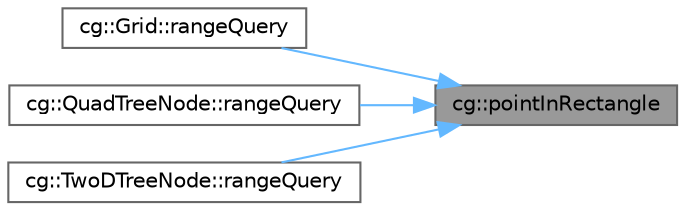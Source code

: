 digraph "cg::pointInRectangle"
{
 // LATEX_PDF_SIZE
  bgcolor="transparent";
  edge [fontname=Helvetica,fontsize=10,labelfontname=Helvetica,labelfontsize=10];
  node [fontname=Helvetica,fontsize=10,shape=box,height=0.2,width=0.4];
  rankdir="RL";
  Node1 [id="Node000001",label="cg::pointInRectangle",height=0.2,width=0.4,color="gray40", fillcolor="grey60", style="filled", fontcolor="black",tooltip=" "];
  Node1 -> Node2 [id="edge1_Node000001_Node000002",dir="back",color="steelblue1",style="solid",tooltip=" "];
  Node2 [id="Node000002",label="cg::Grid::rangeQuery",height=0.2,width=0.4,color="grey40", fillcolor="white", style="filled",URL="$classcg_1_1_grid.html#a97c64b6d306acdc5fbefd7b76b16fc76",tooltip=" "];
  Node1 -> Node3 [id="edge2_Node000001_Node000003",dir="back",color="steelblue1",style="solid",tooltip=" "];
  Node3 [id="Node000003",label="cg::QuadTreeNode::rangeQuery",height=0.2,width=0.4,color="grey40", fillcolor="white", style="filled",URL="$classcg_1_1_quad_tree_node.html#abc400052bb8cf58b2ed7c24285d5be19",tooltip=" "];
  Node1 -> Node4 [id="edge3_Node000001_Node000004",dir="back",color="steelblue1",style="solid",tooltip=" "];
  Node4 [id="Node000004",label="cg::TwoDTreeNode::rangeQuery",height=0.2,width=0.4,color="grey40", fillcolor="white", style="filled",URL="$classcg_1_1_two_d_tree_node.html#a898632f6d14bc234b8bbd17b3eaa38a6",tooltip=" "];
}
